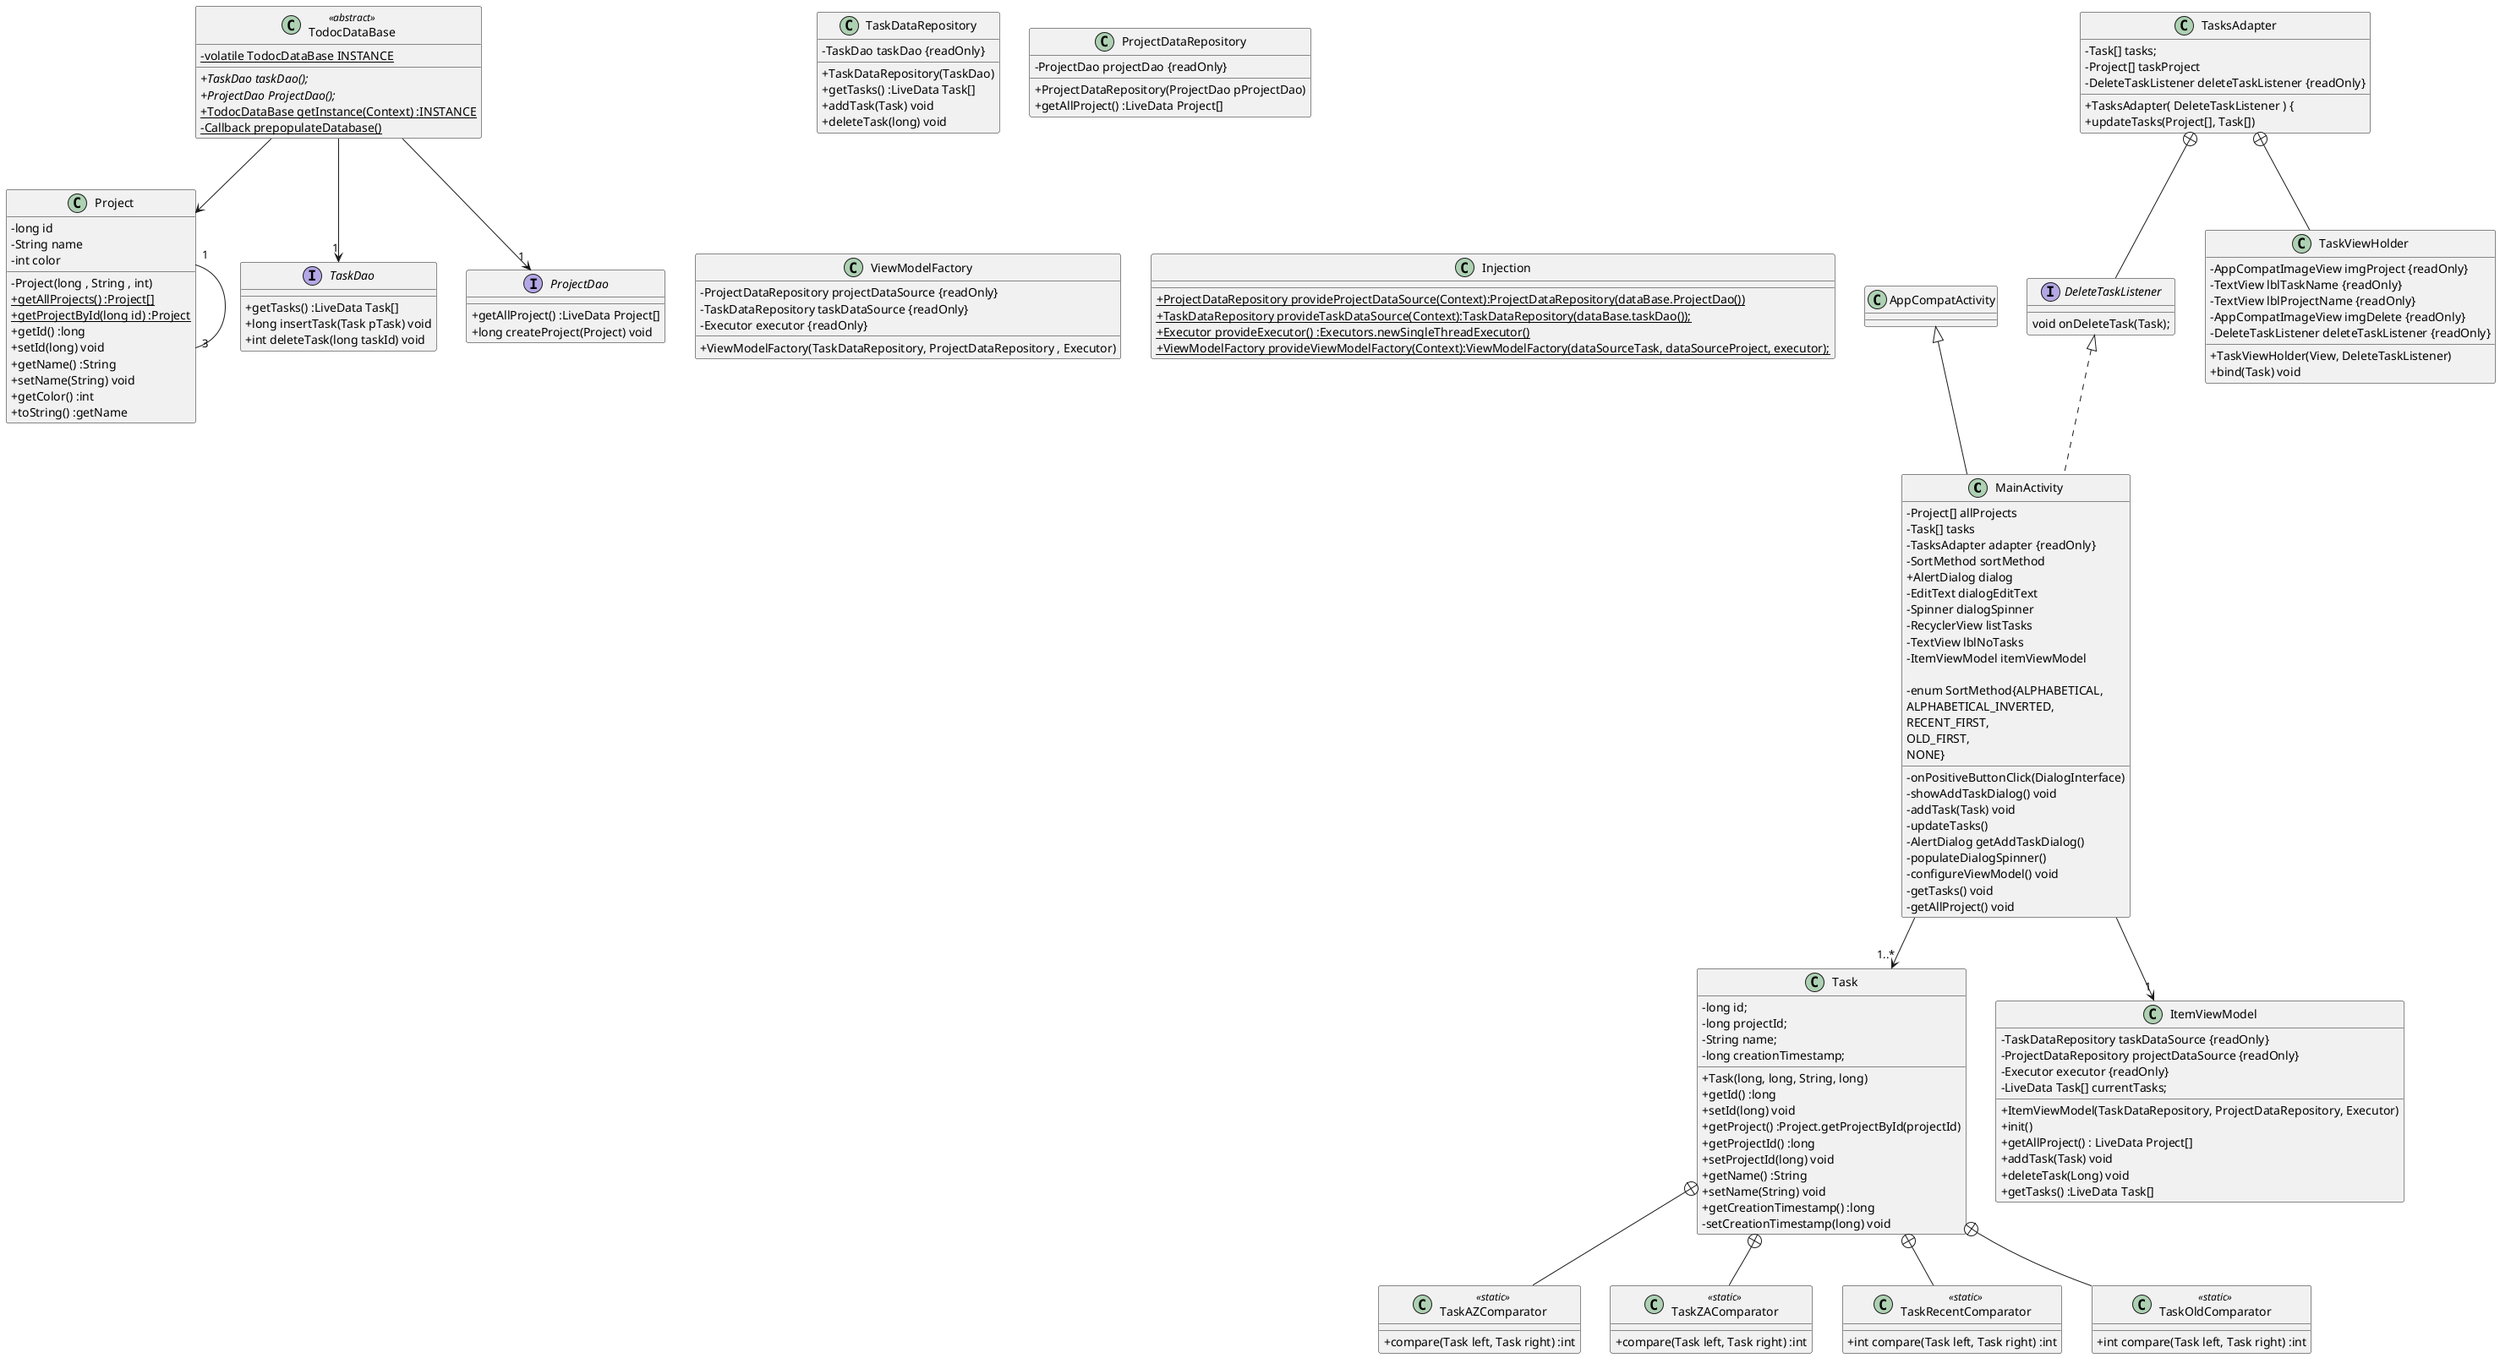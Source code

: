 @startuml
skinparam classAttributeIconSize 0

class MainActivity extends AppCompatActivity implements DeleteTaskListener {

    - Project[] allProjects
    - Task[] tasks
    - TasksAdapter adapter {readOnly}
    - SortMethod sortMethod
    + AlertDialog dialog
    - EditText dialogEditText
    - Spinner dialogSpinner
    - RecyclerView listTasks
    - TextView lblNoTasks
    - ItemViewModel itemViewModel

    - onPositiveButtonClick(DialogInterface)
    - showAddTaskDialog() void
    - addTask(Task) void
    - updateTasks()
    - AlertDialog getAddTaskDialog()
    - populateDialogSpinner()
    - enum SortMethod{ALPHABETICAL,
                              ALPHABETICAL_INVERTED,
                              RECENT_FIRST,
                              OLD_FIRST,
                              NONE}
    - configureViewModel() void
    - getTasks() void
    - getAllProject() void
}

MainActivity --> "1..*" Task
MainActivity --> "1" ItemViewModel


class Task {
    - long id;
    - long projectId;
    - String name;
    - long creationTimestamp;

    + Task(long, long, String, long)
    + getId() :long
    + setId(long) void
    + getProject() :Project.getProjectById(projectId)
    + getProjectId() :long
    + setProjectId(long) void
    + getName() :String
    + setName(String) void
    + getCreationTimestamp() :long
    - setCreationTimestamp(long) void
}

 class TaskAZComparator <<static>> {
        + compare(Task left, Task right) :int
    }

class TaskZAComparator <<static>> {
+ compare(Task left, Task right) :int
}

class TaskRecentComparator <<static>> {
        + int compare(Task left, Task right) :int
    }

 class TaskOldComparator <<static>> {
        + int compare(Task left, Task right) :int
    }

Task +-- TaskAZComparator
Task +-- TaskZAComparator
Task +-- TaskRecentComparator
Task +-- TaskOldComparator


class Project {
    -long id
    -String name
    -int color

    -Project(long , String , int)
    +{static} getAllProjects() :Project[]
    +{static} getProjectById(long id) :Project
    +getId() :long
    +setId(long) void
    +getName() :String
    +setName(String) void
    +getColor() :int
    +toString() :getName
    }
Project "1" - "3" Project

class TasksAdapter {
        - Task[] tasks;
        - Project[] taskProject
        - DeleteTaskListener deleteTaskListener {readOnly}
        + TasksAdapter( DeleteTaskListener ) {
        + updateTasks(Project[], Task[])
}

class TaskViewHolder {
        - AppCompatImageView imgProject {readOnly}
        - TextView lblTaskName {readOnly}
        - TextView lblProjectName {readOnly}
        - AppCompatImageView imgDelete {readOnly}
        - DeleteTaskListener deleteTaskListener {readOnly}
        + TaskViewHolder(View, DeleteTaskListener)
        + bind(Task) void
    }

interface DeleteTaskListener {
            void onDeleteTask(Task);
}


interface TaskDao{
+getTasks() :LiveData Task[]
+long insertTask(Task pTask) void
+int deleteTask(long taskId) void
}

interface ProjectDao {
+getAllProject() :LiveData Project[]
+long createProject(Project) void
}

class TodocDataBase <<abstract>> {
-{static} volatile TodocDataBase INSTANCE
+{abstract} TaskDao taskDao();
+{abstract} ProjectDao ProjectDao();
+{static} TodocDataBase getInstance(Context) :INSTANCE
-{static} Callback prepopulateDatabase()
}

TodocDataBase -->  Project
TodocDataBase  --> "1" ProjectDao
TodocDataBase  --> "1" TaskDao

class ItemViewModel {
- TaskDataRepository taskDataSource {readOnly}
- ProjectDataRepository projectDataSource {readOnly}
- Executor executor {readOnly}
- LiveData Task[] currentTasks;
+ ItemViewModel(TaskDataRepository, ProjectDataRepository, Executor)
+ init()
+ getAllProject() : LiveData Project[]
+ addTask(Task) void
+ deleteTask(Long) void
+ getTasks() :LiveData Task[]
}

class TaskDataRepository {
    -TaskDao taskDao {readOnly}
    +TaskDataRepository(TaskDao)
    +getTasks() :LiveData Task[]
    + addTask(Task) void
    + deleteTask(long) void
}

class ProjectDataRepository {
    - ProjectDao projectDao {readOnly}
    + ProjectDataRepository(ProjectDao pProjectDao)
    + getAllProject() :LiveData Project[]
}

class ViewModelFactory {
    - ProjectDataRepository projectDataSource {readOnly}
    - TaskDataRepository taskDataSource {readOnly}
    - Executor executor {readOnly}
    + ViewModelFactory(TaskDataRepository, ProjectDataRepository , Executor)
}

class Injection {
+ {static} ProjectDataRepository provideProjectDataSource(Context):ProjectDataRepository(dataBase.ProjectDao())
+ {static} TaskDataRepository provideTaskDataSource(Context):TaskDataRepository(dataBase.taskDao());
+ {static} Executor provideExecutor() :Executors.newSingleThreadExecutor()
+ {static} ViewModelFactory provideViewModelFactory(Context):ViewModelFactory(dataSourceTask, dataSourceProject, executor);
}



TasksAdapter +-- DeleteTaskListener
TasksAdapter +-- TaskViewHolder
@enduml